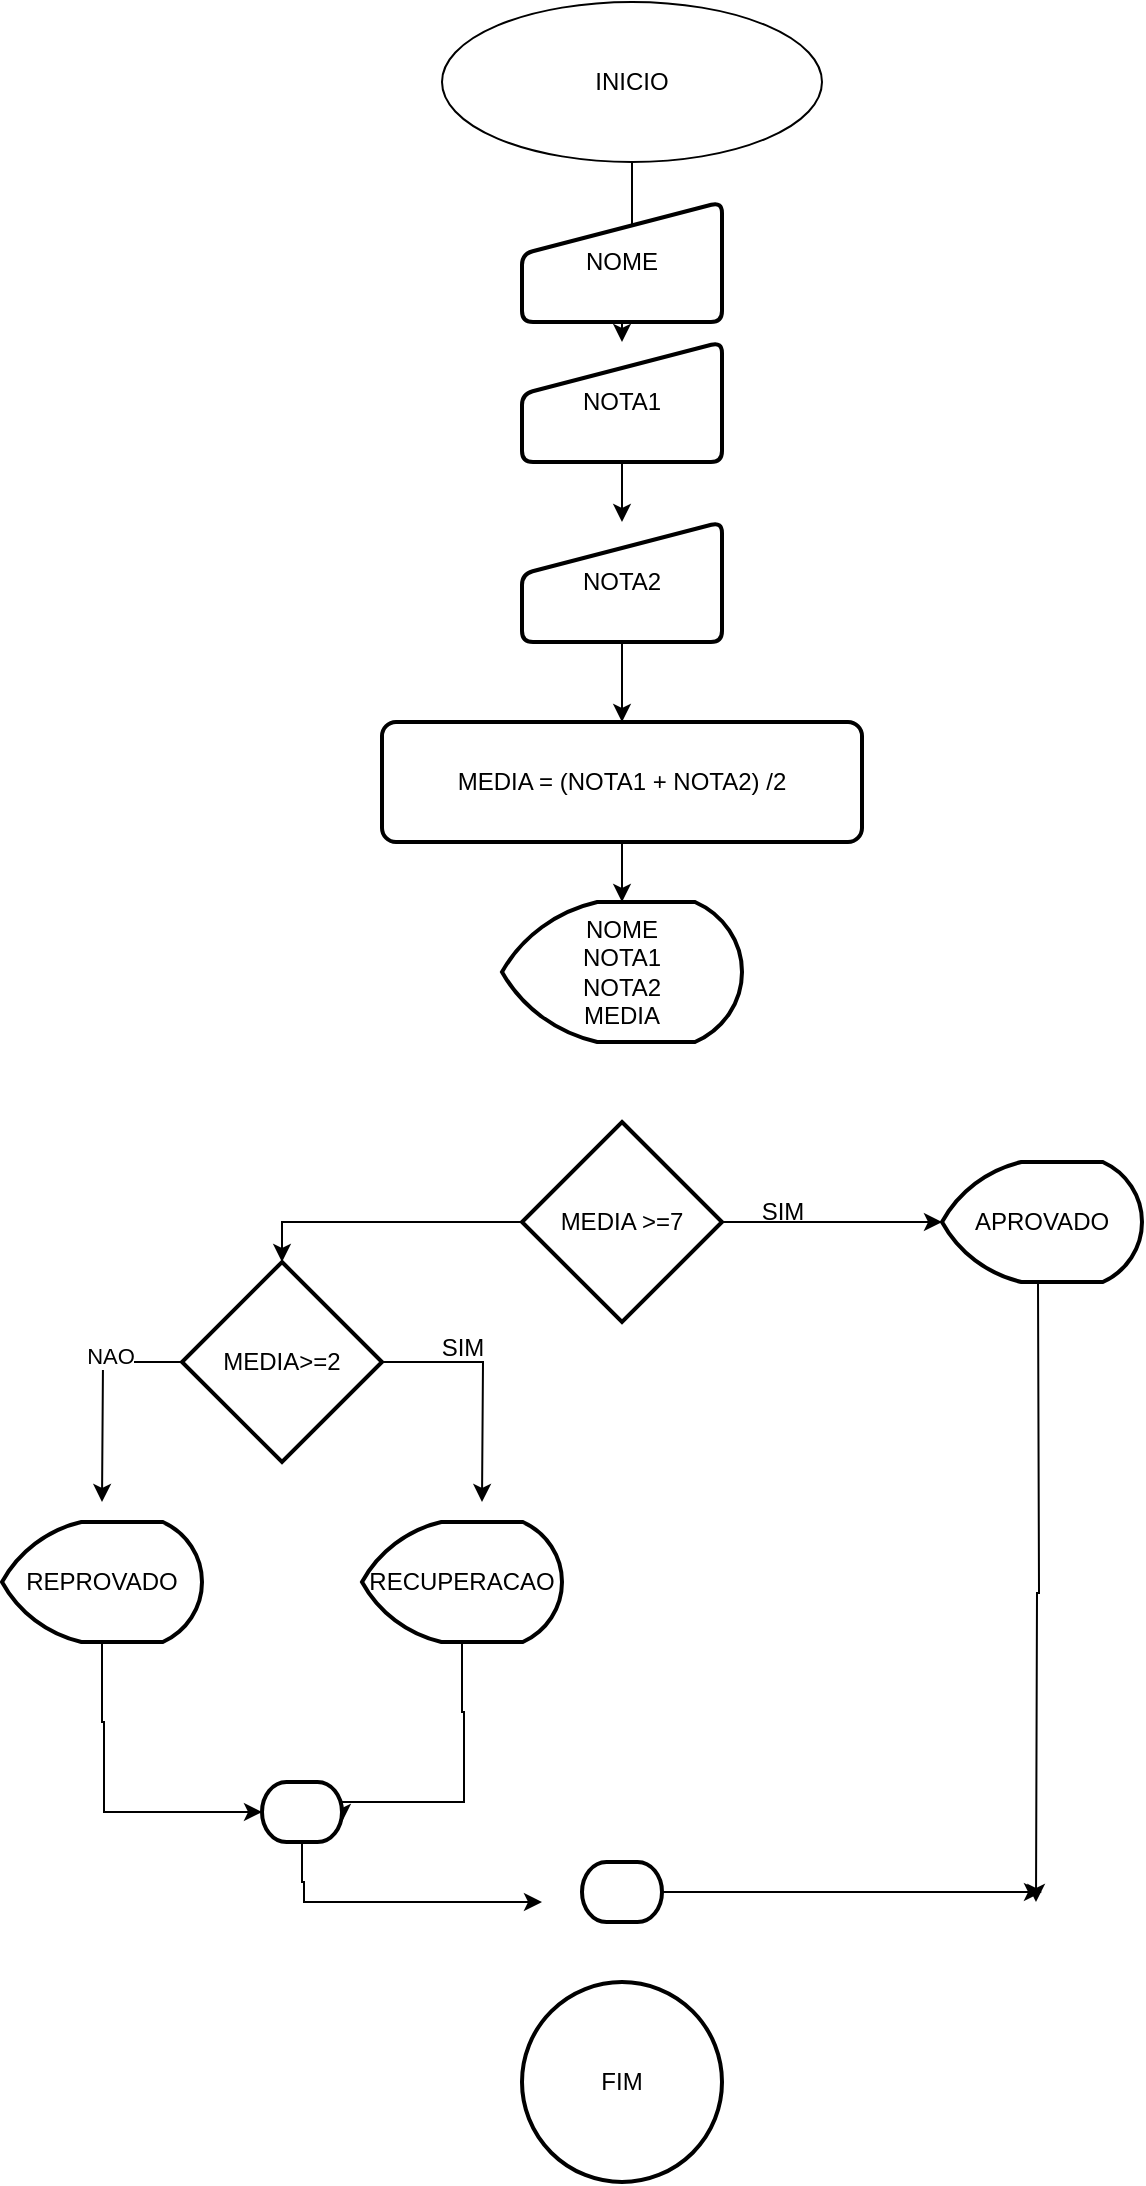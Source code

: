 <mxfile version="25.0.3">
  <diagram name="Página-1" id="HGa-fwx1GEIOLemoQNE9">
    <mxGraphModel dx="1434" dy="772" grid="1" gridSize="10" guides="1" tooltips="1" connect="1" arrows="1" fold="1" page="1" pageScale="1" pageWidth="827" pageHeight="1169" math="0" shadow="0">
      <root>
        <mxCell id="0" />
        <mxCell id="1" parent="0" />
        <mxCell id="gTdI1iuHxoQaoECbSsvh-11" value="" style="edgeStyle=orthogonalEdgeStyle;rounded=0;orthogonalLoop=1;jettySize=auto;html=1;" edge="1" parent="1" source="gTdI1iuHxoQaoECbSsvh-2" target="gTdI1iuHxoQaoECbSsvh-7">
          <mxGeometry relative="1" as="geometry" />
        </mxCell>
        <mxCell id="gTdI1iuHxoQaoECbSsvh-2" value="&lt;font style=&quot;vertical-align: inherit;&quot;&gt;&lt;font style=&quot;vertical-align: inherit;&quot;&gt;&lt;font style=&quot;vertical-align: inherit;&quot;&gt;&lt;font style=&quot;vertical-align: inherit;&quot;&gt;MEDIA = (NOTA1 + NOTA2) /2&lt;/font&gt;&lt;/font&gt;&lt;/font&gt;&lt;/font&gt;" style="rounded=1;whiteSpace=wrap;html=1;absoluteArcSize=1;arcSize=14;strokeWidth=2;" vertex="1" parent="1">
          <mxGeometry x="280" y="380" width="240" height="60" as="geometry" />
        </mxCell>
        <mxCell id="gTdI1iuHxoQaoECbSsvh-8" value="" style="edgeStyle=orthogonalEdgeStyle;rounded=0;orthogonalLoop=1;jettySize=auto;html=1;" edge="1" parent="1" source="gTdI1iuHxoQaoECbSsvh-3" target="gTdI1iuHxoQaoECbSsvh-5">
          <mxGeometry relative="1" as="geometry" />
        </mxCell>
        <mxCell id="gTdI1iuHxoQaoECbSsvh-3" value="&lt;font style=&quot;vertical-align: inherit;&quot;&gt;&lt;font style=&quot;vertical-align: inherit;&quot;&gt;INICIO&lt;/font&gt;&lt;/font&gt;" style="ellipse;whiteSpace=wrap;html=1;" vertex="1" parent="1">
          <mxGeometry x="310" y="20" width="190" height="80" as="geometry" />
        </mxCell>
        <mxCell id="gTdI1iuHxoQaoECbSsvh-4" value="NOME" style="html=1;strokeWidth=2;shape=manualInput;whiteSpace=wrap;rounded=1;size=26;arcSize=11;" vertex="1" parent="1">
          <mxGeometry x="350" y="120" width="100" height="60" as="geometry" />
        </mxCell>
        <mxCell id="gTdI1iuHxoQaoECbSsvh-10" value="" style="edgeStyle=orthogonalEdgeStyle;rounded=0;orthogonalLoop=1;jettySize=auto;html=1;" edge="1" parent="1" source="gTdI1iuHxoQaoECbSsvh-5" target="gTdI1iuHxoQaoECbSsvh-6">
          <mxGeometry relative="1" as="geometry" />
        </mxCell>
        <mxCell id="gTdI1iuHxoQaoECbSsvh-5" value="NOTA1" style="html=1;strokeWidth=2;shape=manualInput;whiteSpace=wrap;rounded=1;size=26;arcSize=11;" vertex="1" parent="1">
          <mxGeometry x="350" y="190" width="100" height="60" as="geometry" />
        </mxCell>
        <mxCell id="gTdI1iuHxoQaoECbSsvh-9" value="" style="edgeStyle=orthogonalEdgeStyle;rounded=0;orthogonalLoop=1;jettySize=auto;html=1;" edge="1" parent="1" source="gTdI1iuHxoQaoECbSsvh-6" target="gTdI1iuHxoQaoECbSsvh-2">
          <mxGeometry relative="1" as="geometry" />
        </mxCell>
        <mxCell id="gTdI1iuHxoQaoECbSsvh-6" value="NOTA2" style="html=1;strokeWidth=2;shape=manualInput;whiteSpace=wrap;rounded=1;size=26;arcSize=11;" vertex="1" parent="1">
          <mxGeometry x="350" y="280" width="100" height="60" as="geometry" />
        </mxCell>
        <mxCell id="gTdI1iuHxoQaoECbSsvh-7" value="&lt;font style=&quot;vertical-align: inherit;&quot;&gt;&lt;font style=&quot;vertical-align: inherit;&quot;&gt;&lt;font style=&quot;vertical-align: inherit;&quot;&gt;&lt;font style=&quot;vertical-align: inherit;&quot;&gt;&lt;font style=&quot;vertical-align: inherit;&quot;&gt;&lt;font style=&quot;vertical-align: inherit;&quot;&gt;&lt;font style=&quot;vertical-align: inherit;&quot;&gt;&lt;font style=&quot;vertical-align: inherit;&quot;&gt;NOME&lt;/font&gt;&lt;/font&gt;&lt;/font&gt;&lt;/font&gt;&lt;/font&gt;&lt;/font&gt;&lt;/font&gt;&lt;/font&gt;&lt;div&gt;NOTA1&lt;/div&gt;&lt;div&gt;NOTA2&lt;/div&gt;&lt;div&gt;MEDIA&lt;/div&gt;" style="strokeWidth=2;html=1;shape=mxgraph.flowchart.display;whiteSpace=wrap;" vertex="1" parent="1">
          <mxGeometry x="340" y="470" width="120" height="70" as="geometry" />
        </mxCell>
        <mxCell id="gTdI1iuHxoQaoECbSsvh-12" value="MEDIA &amp;gt;=7" style="strokeWidth=2;html=1;shape=mxgraph.flowchart.decision;whiteSpace=wrap;" vertex="1" parent="1">
          <mxGeometry x="350" y="580" width="100" height="100" as="geometry" />
        </mxCell>
        <mxCell id="gTdI1iuHxoQaoECbSsvh-41" style="edgeStyle=orthogonalEdgeStyle;rounded=0;orthogonalLoop=1;jettySize=auto;html=1;" edge="1" parent="1">
          <mxGeometry relative="1" as="geometry">
            <mxPoint x="607" y="970" as="targetPoint" />
            <mxPoint x="608" y="660" as="sourcePoint" />
          </mxGeometry>
        </mxCell>
        <mxCell id="gTdI1iuHxoQaoECbSsvh-13" value="APROVADO" style="strokeWidth=2;html=1;shape=mxgraph.flowchart.display;whiteSpace=wrap;" vertex="1" parent="1">
          <mxGeometry x="560" y="600" width="100" height="60" as="geometry" />
        </mxCell>
        <mxCell id="gTdI1iuHxoQaoECbSsvh-24" style="edgeStyle=orthogonalEdgeStyle;rounded=0;orthogonalLoop=1;jettySize=auto;html=1;" edge="1" parent="1" source="gTdI1iuHxoQaoECbSsvh-14">
          <mxGeometry relative="1" as="geometry">
            <mxPoint x="330" y="770" as="targetPoint" />
          </mxGeometry>
        </mxCell>
        <mxCell id="gTdI1iuHxoQaoECbSsvh-25" style="edgeStyle=orthogonalEdgeStyle;rounded=0;orthogonalLoop=1;jettySize=auto;html=1;" edge="1" parent="1" source="gTdI1iuHxoQaoECbSsvh-14">
          <mxGeometry relative="1" as="geometry">
            <mxPoint x="140" y="770" as="targetPoint" />
          </mxGeometry>
        </mxCell>
        <mxCell id="gTdI1iuHxoQaoECbSsvh-29" value="NAO" style="edgeLabel;html=1;align=center;verticalAlign=middle;resizable=0;points=[];" vertex="1" connectable="0" parent="gTdI1iuHxoQaoECbSsvh-25">
          <mxGeometry x="-0.343" y="-3" relative="1" as="geometry">
            <mxPoint as="offset" />
          </mxGeometry>
        </mxCell>
        <mxCell id="gTdI1iuHxoQaoECbSsvh-14" value="MEDIA&amp;gt;=2" style="strokeWidth=2;html=1;shape=mxgraph.flowchart.decision;whiteSpace=wrap;" vertex="1" parent="1">
          <mxGeometry x="180" y="650" width="100" height="100" as="geometry" />
        </mxCell>
        <mxCell id="gTdI1iuHxoQaoECbSsvh-26" style="edgeStyle=orthogonalEdgeStyle;rounded=0;orthogonalLoop=1;jettySize=auto;html=1;entryX=0;entryY=0.5;entryDx=0;entryDy=0;entryPerimeter=0;" edge="1" parent="1" source="gTdI1iuHxoQaoECbSsvh-15" target="gTdI1iuHxoQaoECbSsvh-17">
          <mxGeometry relative="1" as="geometry">
            <mxPoint x="140" y="930" as="targetPoint" />
            <Array as="points">
              <mxPoint x="140" y="880" />
              <mxPoint x="141" y="880" />
              <mxPoint x="141" y="925" />
            </Array>
          </mxGeometry>
        </mxCell>
        <mxCell id="gTdI1iuHxoQaoECbSsvh-15" value="REPROVADO" style="strokeWidth=2;html=1;shape=mxgraph.flowchart.display;whiteSpace=wrap;" vertex="1" parent="1">
          <mxGeometry x="90" y="780" width="100" height="60" as="geometry" />
        </mxCell>
        <mxCell id="gTdI1iuHxoQaoECbSsvh-27" style="edgeStyle=orthogonalEdgeStyle;rounded=0;orthogonalLoop=1;jettySize=auto;html=1;" edge="1" parent="1" source="gTdI1iuHxoQaoECbSsvh-16">
          <mxGeometry relative="1" as="geometry">
            <mxPoint x="260" y="930" as="targetPoint" />
            <Array as="points">
              <mxPoint x="320" y="875" />
              <mxPoint x="321" y="875" />
              <mxPoint x="321" y="920" />
              <mxPoint x="260" y="920" />
            </Array>
          </mxGeometry>
        </mxCell>
        <mxCell id="gTdI1iuHxoQaoECbSsvh-16" value="RECUPERACAO" style="strokeWidth=2;html=1;shape=mxgraph.flowchart.display;whiteSpace=wrap;" vertex="1" parent="1">
          <mxGeometry x="270" y="780" width="100" height="60" as="geometry" />
        </mxCell>
        <mxCell id="gTdI1iuHxoQaoECbSsvh-34" style="edgeStyle=orthogonalEdgeStyle;rounded=0;orthogonalLoop=1;jettySize=auto;html=1;" edge="1" parent="1" source="gTdI1iuHxoQaoECbSsvh-17">
          <mxGeometry relative="1" as="geometry">
            <mxPoint x="360" y="970" as="targetPoint" />
            <Array as="points">
              <mxPoint x="240" y="960" />
              <mxPoint x="241" y="960" />
            </Array>
          </mxGeometry>
        </mxCell>
        <mxCell id="gTdI1iuHxoQaoECbSsvh-17" value="" style="strokeWidth=2;html=1;shape=mxgraph.flowchart.terminator;whiteSpace=wrap;" vertex="1" parent="1">
          <mxGeometry x="220" y="910" width="40" height="30" as="geometry" />
        </mxCell>
        <mxCell id="gTdI1iuHxoQaoECbSsvh-42" style="edgeStyle=orthogonalEdgeStyle;rounded=0;orthogonalLoop=1;jettySize=auto;html=1;" edge="1" parent="1" source="gTdI1iuHxoQaoECbSsvh-18">
          <mxGeometry relative="1" as="geometry">
            <mxPoint x="610" y="965" as="targetPoint" />
          </mxGeometry>
        </mxCell>
        <mxCell id="gTdI1iuHxoQaoECbSsvh-18" value="" style="strokeWidth=2;html=1;shape=mxgraph.flowchart.terminator;whiteSpace=wrap;" vertex="1" parent="1">
          <mxGeometry x="380" y="950" width="40" height="30" as="geometry" />
        </mxCell>
        <mxCell id="gTdI1iuHxoQaoECbSsvh-19" value="FIM" style="strokeWidth=2;html=1;shape=mxgraph.flowchart.start_2;whiteSpace=wrap;" vertex="1" parent="1">
          <mxGeometry x="350" y="1010" width="100" height="100" as="geometry" />
        </mxCell>
        <mxCell id="gTdI1iuHxoQaoECbSsvh-20" style="edgeStyle=orthogonalEdgeStyle;rounded=0;orthogonalLoop=1;jettySize=auto;html=1;entryX=0;entryY=0.5;entryDx=0;entryDy=0;entryPerimeter=0;" edge="1" parent="1" source="gTdI1iuHxoQaoECbSsvh-12" target="gTdI1iuHxoQaoECbSsvh-13">
          <mxGeometry relative="1" as="geometry" />
        </mxCell>
        <mxCell id="gTdI1iuHxoQaoECbSsvh-21" value="SIM" style="text;html=1;align=center;verticalAlign=middle;resizable=0;points=[];autosize=1;strokeColor=none;fillColor=none;" vertex="1" parent="1">
          <mxGeometry x="460" y="610" width="40" height="30" as="geometry" />
        </mxCell>
        <mxCell id="gTdI1iuHxoQaoECbSsvh-22" style="edgeStyle=orthogonalEdgeStyle;rounded=0;orthogonalLoop=1;jettySize=auto;html=1;entryX=0.5;entryY=0;entryDx=0;entryDy=0;entryPerimeter=0;" edge="1" parent="1" source="gTdI1iuHxoQaoECbSsvh-12" target="gTdI1iuHxoQaoECbSsvh-14">
          <mxGeometry relative="1" as="geometry" />
        </mxCell>
        <mxCell id="gTdI1iuHxoQaoECbSsvh-30" value="SIM" style="text;html=1;align=center;verticalAlign=middle;resizable=0;points=[];autosize=1;strokeColor=none;fillColor=none;" vertex="1" parent="1">
          <mxGeometry x="300" y="678" width="40" height="30" as="geometry" />
        </mxCell>
      </root>
    </mxGraphModel>
  </diagram>
</mxfile>
